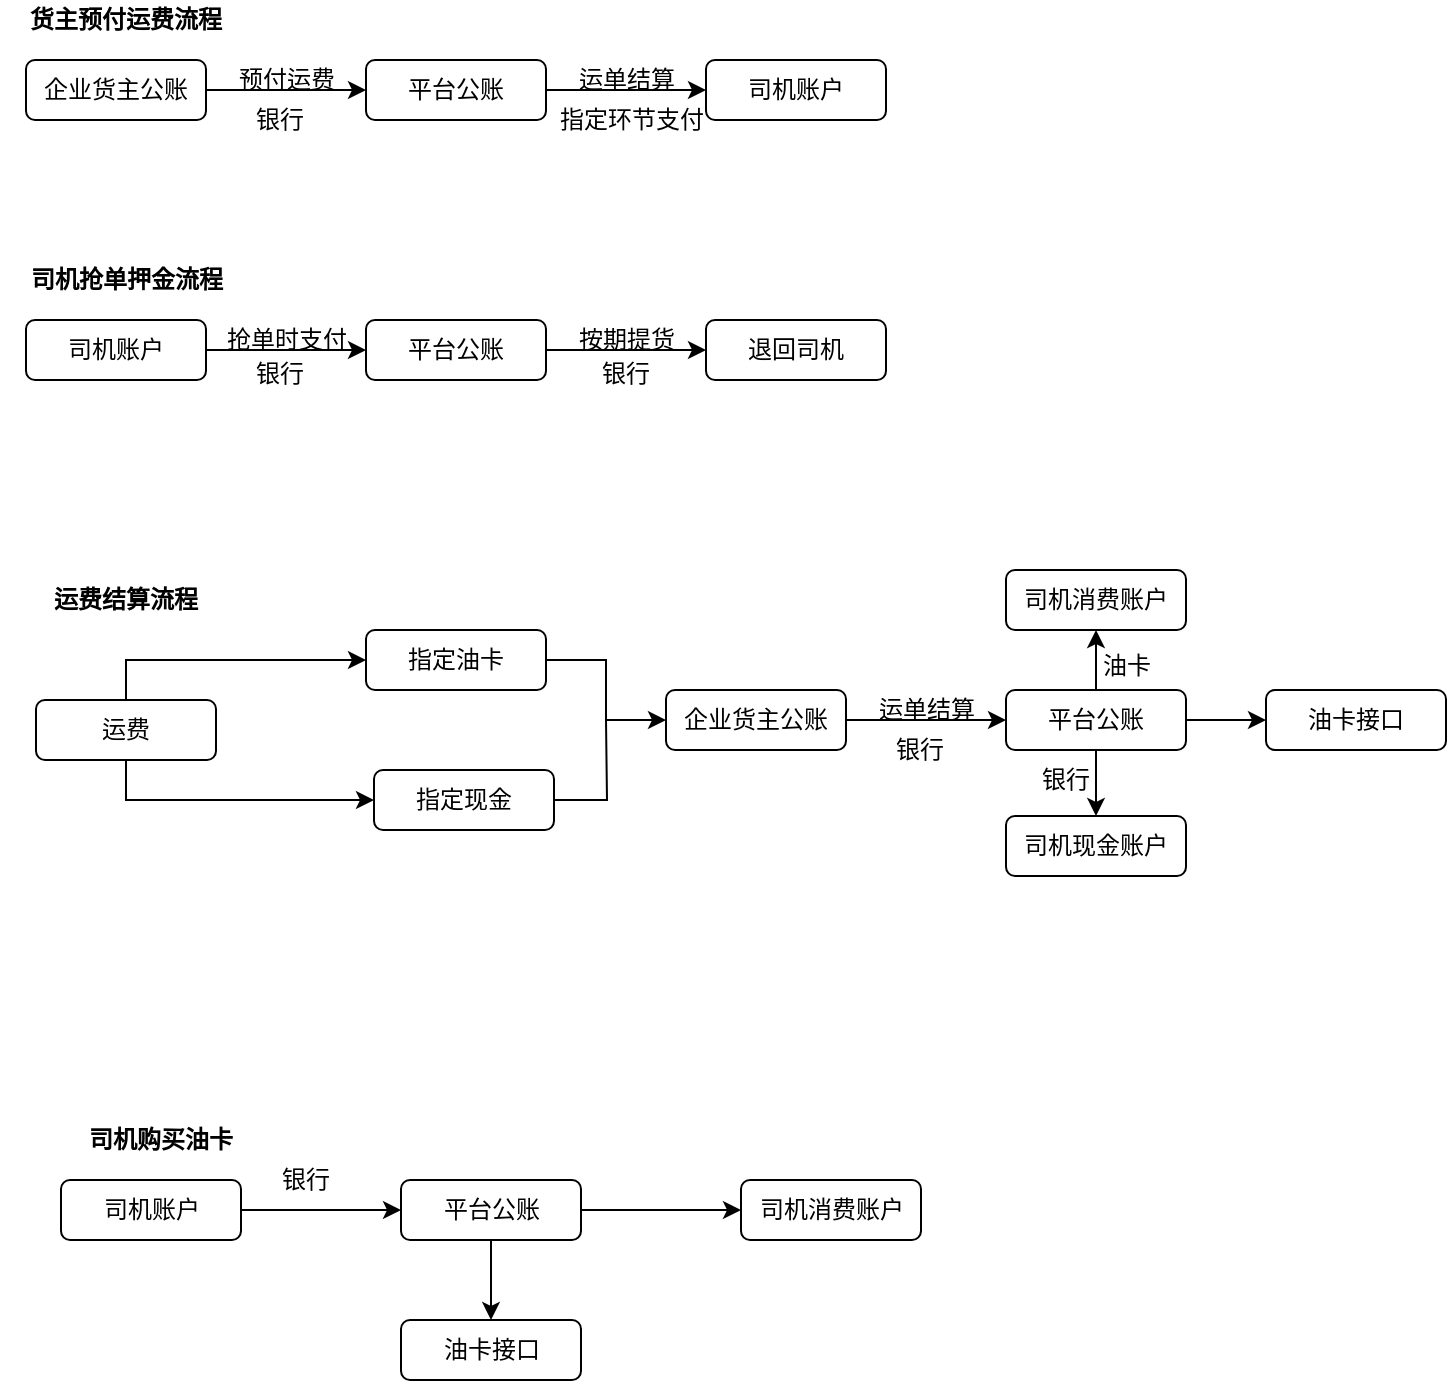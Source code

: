 <mxfile version="12.4.3" type="github" pages="1">
  <diagram id="dzUTsmSWLzQx29jHoYtT" name="第 1 页">
    <mxGraphModel dx="2023" dy="478" grid="1" gridSize="10" guides="1" tooltips="1" connect="1" arrows="1" fold="1" page="1" pageScale="1" pageWidth="1169" pageHeight="827" math="0" shadow="0">
      <root>
        <mxCell id="0"/>
        <mxCell id="1" parent="0"/>
        <mxCell id="9WKI9fpXjwttafOhEG8B-5" value="货主预付运费流程" style="text;html=1;strokeColor=none;fillColor=none;align=center;verticalAlign=middle;whiteSpace=wrap;rounded=0;fontStyle=1" vertex="1" parent="1">
          <mxGeometry x="-800" y="20" width="100" height="20" as="geometry"/>
        </mxCell>
        <mxCell id="9WKI9fpXjwttafOhEG8B-8" value="" style="edgeStyle=orthogonalEdgeStyle;rounded=0;orthogonalLoop=1;jettySize=auto;html=1;" edge="1" parent="1" source="9WKI9fpXjwttafOhEG8B-6" target="9WKI9fpXjwttafOhEG8B-7">
          <mxGeometry relative="1" as="geometry"/>
        </mxCell>
        <mxCell id="9WKI9fpXjwttafOhEG8B-6" value="企业货主公账" style="rounded=1;whiteSpace=wrap;html=1;" vertex="1" parent="1">
          <mxGeometry x="-800" y="50" width="90" height="30" as="geometry"/>
        </mxCell>
        <mxCell id="9WKI9fpXjwttafOhEG8B-15" value="" style="edgeStyle=orthogonalEdgeStyle;rounded=0;orthogonalLoop=1;jettySize=auto;html=1;" edge="1" parent="1" source="9WKI9fpXjwttafOhEG8B-7" target="9WKI9fpXjwttafOhEG8B-14">
          <mxGeometry relative="1" as="geometry"/>
        </mxCell>
        <mxCell id="9WKI9fpXjwttafOhEG8B-7" value="平台公账" style="rounded=1;whiteSpace=wrap;html=1;" vertex="1" parent="1">
          <mxGeometry x="-630" y="50" width="90" height="30" as="geometry"/>
        </mxCell>
        <mxCell id="9WKI9fpXjwttafOhEG8B-14" value="司机账户" style="rounded=1;whiteSpace=wrap;html=1;" vertex="1" parent="1">
          <mxGeometry x="-460" y="50" width="90" height="30" as="geometry"/>
        </mxCell>
        <mxCell id="9WKI9fpXjwttafOhEG8B-13" value="预付运费" style="text;html=1;align=center;verticalAlign=middle;resizable=0;points=[];;autosize=1;" vertex="1" parent="1">
          <mxGeometry x="-700" y="50" width="60" height="20" as="geometry"/>
        </mxCell>
        <mxCell id="9WKI9fpXjwttafOhEG8B-16" value="运单结算" style="text;html=1;align=center;verticalAlign=middle;resizable=0;points=[];;autosize=1;" vertex="1" parent="1">
          <mxGeometry x="-530" y="50" width="60" height="20" as="geometry"/>
        </mxCell>
        <mxCell id="9WKI9fpXjwttafOhEG8B-17" value="指定环节支付" style="text;html=1;strokeColor=none;fillColor=none;align=center;verticalAlign=middle;whiteSpace=wrap;rounded=0;" vertex="1" parent="1">
          <mxGeometry x="-552" y="70" width="110" height="20" as="geometry"/>
        </mxCell>
        <mxCell id="9WKI9fpXjwttafOhEG8B-22" value="司机抢单押金流程" style="text;html=1;strokeColor=none;fillColor=none;align=center;verticalAlign=middle;whiteSpace=wrap;rounded=0;fontStyle=1" vertex="1" parent="1">
          <mxGeometry x="-812.5" y="150" width="125" height="20" as="geometry"/>
        </mxCell>
        <mxCell id="9WKI9fpXjwttafOhEG8B-25" value="" style="edgeStyle=orthogonalEdgeStyle;rounded=0;orthogonalLoop=1;jettySize=auto;html=1;" edge="1" parent="1" source="9WKI9fpXjwttafOhEG8B-23" target="9WKI9fpXjwttafOhEG8B-24">
          <mxGeometry relative="1" as="geometry"/>
        </mxCell>
        <mxCell id="9WKI9fpXjwttafOhEG8B-23" value="司机账户" style="rounded=1;whiteSpace=wrap;html=1;" vertex="1" parent="1">
          <mxGeometry x="-800" y="180" width="90" height="30" as="geometry"/>
        </mxCell>
        <mxCell id="9WKI9fpXjwttafOhEG8B-28" value="" style="edgeStyle=orthogonalEdgeStyle;rounded=0;orthogonalLoop=1;jettySize=auto;html=1;" edge="1" parent="1" source="9WKI9fpXjwttafOhEG8B-24" target="9WKI9fpXjwttafOhEG8B-27">
          <mxGeometry relative="1" as="geometry"/>
        </mxCell>
        <mxCell id="9WKI9fpXjwttafOhEG8B-24" value="平台公账" style="rounded=1;whiteSpace=wrap;html=1;" vertex="1" parent="1">
          <mxGeometry x="-630" y="180" width="90" height="30" as="geometry"/>
        </mxCell>
        <mxCell id="9WKI9fpXjwttafOhEG8B-27" value="退回司机" style="rounded=1;whiteSpace=wrap;html=1;" vertex="1" parent="1">
          <mxGeometry x="-460" y="180" width="90" height="30" as="geometry"/>
        </mxCell>
        <mxCell id="9WKI9fpXjwttafOhEG8B-26" value="抢单时支付" style="text;html=1;align=center;verticalAlign=middle;resizable=0;points=[];;autosize=1;" vertex="1" parent="1">
          <mxGeometry x="-710" y="180" width="80" height="20" as="geometry"/>
        </mxCell>
        <mxCell id="9WKI9fpXjwttafOhEG8B-29" value="按期提货" style="text;html=1;align=center;verticalAlign=middle;resizable=0;points=[];;autosize=1;" vertex="1" parent="1">
          <mxGeometry x="-530" y="180" width="60" height="20" as="geometry"/>
        </mxCell>
        <mxCell id="9WKI9fpXjwttafOhEG8B-30" value="银行" style="text;html=1;strokeColor=none;fillColor=none;align=center;verticalAlign=middle;whiteSpace=wrap;rounded=0;" vertex="1" parent="1">
          <mxGeometry x="-693" y="197" width="40" height="20" as="geometry"/>
        </mxCell>
        <mxCell id="9WKI9fpXjwttafOhEG8B-31" value="银行" style="text;html=1;strokeColor=none;fillColor=none;align=center;verticalAlign=middle;whiteSpace=wrap;rounded=0;" vertex="1" parent="1">
          <mxGeometry x="-520" y="197" width="40" height="20" as="geometry"/>
        </mxCell>
        <mxCell id="9WKI9fpXjwttafOhEG8B-34" value="银行" style="text;html=1;strokeColor=none;fillColor=none;align=center;verticalAlign=middle;whiteSpace=wrap;rounded=0;" vertex="1" parent="1">
          <mxGeometry x="-693" y="70" width="40" height="20" as="geometry"/>
        </mxCell>
        <mxCell id="9WKI9fpXjwttafOhEG8B-35" value="运费结算流程" style="text;html=1;strokeColor=none;fillColor=none;align=center;verticalAlign=middle;whiteSpace=wrap;rounded=0;fontStyle=1" vertex="1" parent="1">
          <mxGeometry x="-800" y="310" width="100" height="20" as="geometry"/>
        </mxCell>
        <mxCell id="9WKI9fpXjwttafOhEG8B-36" value="" style="edgeStyle=orthogonalEdgeStyle;rounded=0;orthogonalLoop=1;jettySize=auto;html=1;" edge="1" parent="1" source="9WKI9fpXjwttafOhEG8B-37" target="9WKI9fpXjwttafOhEG8B-39">
          <mxGeometry relative="1" as="geometry"/>
        </mxCell>
        <mxCell id="9WKI9fpXjwttafOhEG8B-37" value="企业货主公账" style="rounded=1;whiteSpace=wrap;html=1;" vertex="1" parent="1">
          <mxGeometry x="-480" y="365" width="90" height="30" as="geometry"/>
        </mxCell>
        <mxCell id="9WKI9fpXjwttafOhEG8B-38" value="" style="edgeStyle=orthogonalEdgeStyle;rounded=0;orthogonalLoop=1;jettySize=auto;html=1;" edge="1" parent="1" source="9WKI9fpXjwttafOhEG8B-39" target="9WKI9fpXjwttafOhEG8B-40">
          <mxGeometry relative="1" as="geometry"/>
        </mxCell>
        <mxCell id="9WKI9fpXjwttafOhEG8B-78" value="" style="edgeStyle=orthogonalEdgeStyle;rounded=0;orthogonalLoop=1;jettySize=auto;html=1;endArrow=classic;endFill=1;" edge="1" parent="1" source="9WKI9fpXjwttafOhEG8B-39" target="9WKI9fpXjwttafOhEG8B-77">
          <mxGeometry relative="1" as="geometry"/>
        </mxCell>
        <mxCell id="9WKI9fpXjwttafOhEG8B-83" value="" style="edgeStyle=orthogonalEdgeStyle;rounded=0;orthogonalLoop=1;jettySize=auto;html=1;startArrow=none;startFill=0;endArrow=classic;endFill=1;" edge="1" parent="1" source="9WKI9fpXjwttafOhEG8B-39" target="9WKI9fpXjwttafOhEG8B-82">
          <mxGeometry relative="1" as="geometry"/>
        </mxCell>
        <mxCell id="9WKI9fpXjwttafOhEG8B-39" value="平台公账" style="rounded=1;whiteSpace=wrap;html=1;" vertex="1" parent="1">
          <mxGeometry x="-310" y="365" width="90" height="30" as="geometry"/>
        </mxCell>
        <mxCell id="9WKI9fpXjwttafOhEG8B-82" value="油卡接口" style="rounded=1;whiteSpace=wrap;html=1;" vertex="1" parent="1">
          <mxGeometry x="-180" y="365" width="90" height="30" as="geometry"/>
        </mxCell>
        <mxCell id="9WKI9fpXjwttafOhEG8B-77" value="司机消费账户" style="rounded=1;whiteSpace=wrap;html=1;" vertex="1" parent="1">
          <mxGeometry x="-310" y="305" width="90" height="30" as="geometry"/>
        </mxCell>
        <mxCell id="9WKI9fpXjwttafOhEG8B-40" value="司机现金账户" style="rounded=1;whiteSpace=wrap;html=1;" vertex="1" parent="1">
          <mxGeometry x="-310" y="428" width="90" height="30" as="geometry"/>
        </mxCell>
        <mxCell id="9WKI9fpXjwttafOhEG8B-41" value="运单结算" style="text;html=1;align=center;verticalAlign=middle;resizable=0;points=[];;autosize=1;" vertex="1" parent="1">
          <mxGeometry x="-380" y="365" width="60" height="20" as="geometry"/>
        </mxCell>
        <mxCell id="9WKI9fpXjwttafOhEG8B-44" value="银行" style="text;html=1;strokeColor=none;fillColor=none;align=center;verticalAlign=middle;whiteSpace=wrap;rounded=0;" vertex="1" parent="1">
          <mxGeometry x="-373" y="385" width="40" height="20" as="geometry"/>
        </mxCell>
        <mxCell id="9WKI9fpXjwttafOhEG8B-45" value="银行" style="text;html=1;strokeColor=none;fillColor=none;align=center;verticalAlign=middle;whiteSpace=wrap;rounded=0;" vertex="1" parent="1">
          <mxGeometry x="-300" y="400" width="40" height="20" as="geometry"/>
        </mxCell>
        <mxCell id="9WKI9fpXjwttafOhEG8B-50" value="" style="edgeStyle=orthogonalEdgeStyle;rounded=0;orthogonalLoop=1;jettySize=auto;html=1;exitX=0.5;exitY=1;exitDx=0;exitDy=0;entryX=0;entryY=0.5;entryDx=0;entryDy=0;" edge="1" parent="1" source="9WKI9fpXjwttafOhEG8B-48" target="9WKI9fpXjwttafOhEG8B-49">
          <mxGeometry relative="1" as="geometry">
            <Array as="points">
              <mxPoint x="-750" y="420"/>
              <mxPoint x="-630" y="420"/>
            </Array>
          </mxGeometry>
        </mxCell>
        <mxCell id="9WKI9fpXjwttafOhEG8B-52" value="" style="edgeStyle=orthogonalEdgeStyle;rounded=0;orthogonalLoop=1;jettySize=auto;html=1;exitX=0.5;exitY=0;exitDx=0;exitDy=0;entryX=0;entryY=0.5;entryDx=0;entryDy=0;" edge="1" parent="1" source="9WKI9fpXjwttafOhEG8B-48" target="9WKI9fpXjwttafOhEG8B-51">
          <mxGeometry relative="1" as="geometry"/>
        </mxCell>
        <mxCell id="9WKI9fpXjwttafOhEG8B-48" value="运费" style="rounded=1;whiteSpace=wrap;html=1;" vertex="1" parent="1">
          <mxGeometry x="-795" y="370" width="90" height="30" as="geometry"/>
        </mxCell>
        <mxCell id="9WKI9fpXjwttafOhEG8B-53" style="edgeStyle=orthogonalEdgeStyle;rounded=0;orthogonalLoop=1;jettySize=auto;html=1;entryX=0;entryY=0.5;entryDx=0;entryDy=0;" edge="1" parent="1" source="9WKI9fpXjwttafOhEG8B-51" target="9WKI9fpXjwttafOhEG8B-37">
          <mxGeometry relative="1" as="geometry"/>
        </mxCell>
        <mxCell id="9WKI9fpXjwttafOhEG8B-51" value="指定油卡" style="rounded=1;whiteSpace=wrap;html=1;" vertex="1" parent="1">
          <mxGeometry x="-630" y="335" width="90" height="30" as="geometry"/>
        </mxCell>
        <mxCell id="9WKI9fpXjwttafOhEG8B-54" style="edgeStyle=orthogonalEdgeStyle;rounded=0;orthogonalLoop=1;jettySize=auto;html=1;endArrow=none;endFill=0;" edge="1" parent="1" source="9WKI9fpXjwttafOhEG8B-49">
          <mxGeometry relative="1" as="geometry">
            <mxPoint x="-510" y="380" as="targetPoint"/>
          </mxGeometry>
        </mxCell>
        <mxCell id="9WKI9fpXjwttafOhEG8B-49" value="指定现金" style="rounded=1;whiteSpace=wrap;html=1;" vertex="1" parent="1">
          <mxGeometry x="-626" y="405" width="90" height="30" as="geometry"/>
        </mxCell>
        <mxCell id="9WKI9fpXjwttafOhEG8B-59" value="司机购买油卡" style="text;html=1;strokeColor=none;fillColor=none;align=center;verticalAlign=middle;whiteSpace=wrap;rounded=0;fontStyle=1" vertex="1" parent="1">
          <mxGeometry x="-795" y="580" width="125" height="20" as="geometry"/>
        </mxCell>
        <mxCell id="9WKI9fpXjwttafOhEG8B-60" value="" style="edgeStyle=orthogonalEdgeStyle;rounded=0;orthogonalLoop=1;jettySize=auto;html=1;" edge="1" parent="1" source="9WKI9fpXjwttafOhEG8B-61" target="9WKI9fpXjwttafOhEG8B-63">
          <mxGeometry relative="1" as="geometry"/>
        </mxCell>
        <mxCell id="9WKI9fpXjwttafOhEG8B-61" value="司机账户" style="rounded=1;whiteSpace=wrap;html=1;" vertex="1" parent="1">
          <mxGeometry x="-782.5" y="610" width="90" height="30" as="geometry"/>
        </mxCell>
        <mxCell id="9WKI9fpXjwttafOhEG8B-62" value="" style="edgeStyle=orthogonalEdgeStyle;rounded=0;orthogonalLoop=1;jettySize=auto;html=1;" edge="1" parent="1" source="9WKI9fpXjwttafOhEG8B-63" target="9WKI9fpXjwttafOhEG8B-64">
          <mxGeometry relative="1" as="geometry"/>
        </mxCell>
        <mxCell id="9WKI9fpXjwttafOhEG8B-87" value="" style="edgeStyle=orthogonalEdgeStyle;rounded=0;orthogonalLoop=1;jettySize=auto;html=1;startArrow=none;startFill=0;endArrow=classic;endFill=1;" edge="1" parent="1" source="9WKI9fpXjwttafOhEG8B-63" target="9WKI9fpXjwttafOhEG8B-86">
          <mxGeometry relative="1" as="geometry"/>
        </mxCell>
        <mxCell id="9WKI9fpXjwttafOhEG8B-63" value="平台公账" style="rounded=1;whiteSpace=wrap;html=1;" vertex="1" parent="1">
          <mxGeometry x="-612.5" y="610" width="90" height="30" as="geometry"/>
        </mxCell>
        <mxCell id="9WKI9fpXjwttafOhEG8B-86" value="油卡接口" style="rounded=1;whiteSpace=wrap;html=1;" vertex="1" parent="1">
          <mxGeometry x="-612.5" y="680" width="90" height="30" as="geometry"/>
        </mxCell>
        <mxCell id="9WKI9fpXjwttafOhEG8B-64" value="司机消费账户" style="rounded=1;whiteSpace=wrap;html=1;" vertex="1" parent="1">
          <mxGeometry x="-442.5" y="610" width="90" height="30" as="geometry"/>
        </mxCell>
        <mxCell id="9WKI9fpXjwttafOhEG8B-67" value="银行" style="text;html=1;strokeColor=none;fillColor=none;align=center;verticalAlign=middle;whiteSpace=wrap;rounded=0;" vertex="1" parent="1">
          <mxGeometry x="-680" y="600" width="40" height="20" as="geometry"/>
        </mxCell>
        <mxCell id="9WKI9fpXjwttafOhEG8B-79" value="油卡" style="text;html=1;align=center;verticalAlign=middle;resizable=0;points=[];;autosize=1;" vertex="1" parent="1">
          <mxGeometry x="-270" y="343" width="40" height="20" as="geometry"/>
        </mxCell>
      </root>
    </mxGraphModel>
  </diagram>
</mxfile>
